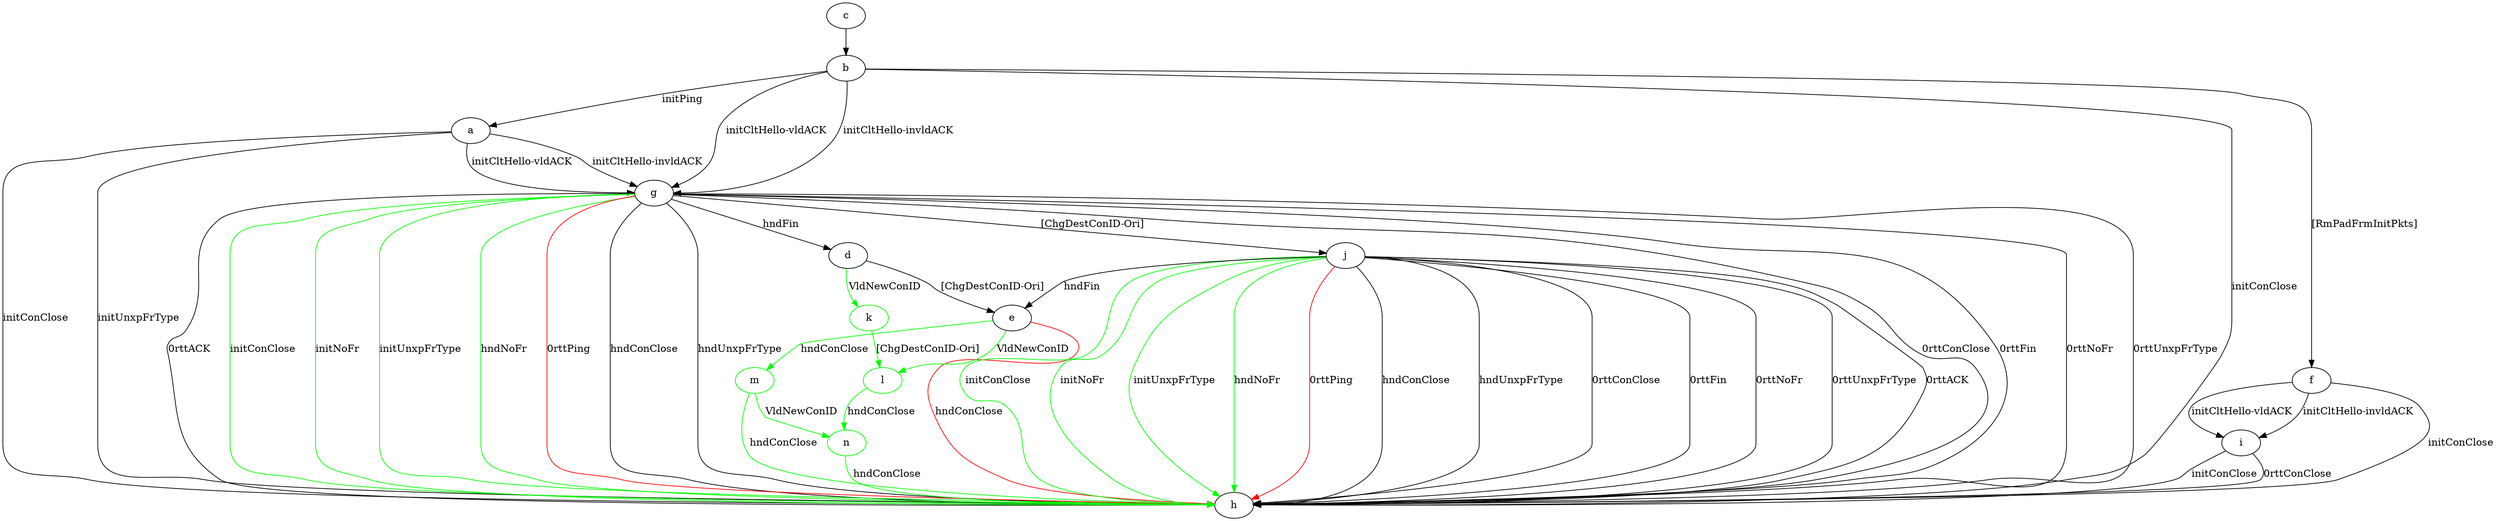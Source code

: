 digraph "" {
	a -> g	[key=0,
		label="initCltHello-vldACK "];
	a -> g	[key=1,
		label="initCltHello-invldACK "];
	a -> h	[key=0,
		label="initConClose "];
	a -> h	[key=1,
		label="initUnxpFrType "];
	b -> a	[key=0,
		label="initPing "];
	b -> f	[key=0,
		label="[RmPadFrmInitPkts] "];
	b -> g	[key=0,
		label="initCltHello-vldACK "];
	b -> g	[key=1,
		label="initCltHello-invldACK "];
	b -> h	[key=0,
		label="initConClose "];
	c -> b	[key=0];
	d -> e	[key=0,
		label="[ChgDestConID-Ori] "];
	k	[color=green];
	d -> k	[key=0,
		color=green,
		label="VldNewConID "];
	e -> h	[key=0,
		color=red,
		label="hndConClose "];
	l	[color=green];
	e -> l	[key=0,
		color=green,
		label="VldNewConID "];
	m	[color=green];
	e -> m	[key=0,
		color=green,
		label="hndConClose "];
	f -> h	[key=0,
		label="initConClose "];
	f -> i	[key=0,
		label="initCltHello-vldACK "];
	f -> i	[key=1,
		label="initCltHello-invldACK "];
	g -> d	[key=0,
		label="hndFin "];
	g -> h	[key=0,
		label="hndConClose "];
	g -> h	[key=1,
		label="hndUnxpFrType "];
	g -> h	[key=2,
		label="0rttConClose "];
	g -> h	[key=3,
		label="0rttFin "];
	g -> h	[key=4,
		label="0rttNoFr "];
	g -> h	[key=5,
		label="0rttUnxpFrType "];
	g -> h	[key=6,
		label="0rttACK "];
	g -> h	[key=7,
		color=green,
		label="initConClose "];
	g -> h	[key=8,
		color=green,
		label="initNoFr "];
	g -> h	[key=9,
		color=green,
		label="initUnxpFrType "];
	g -> h	[key=10,
		color=green,
		label="hndNoFr "];
	g -> h	[key=11,
		color=red,
		label="0rttPing "];
	g -> j	[key=0,
		label="[ChgDestConID-Ori] "];
	i -> h	[key=0,
		label="initConClose "];
	i -> h	[key=1,
		label="0rttConClose "];
	j -> e	[key=0,
		label="hndFin "];
	j -> h	[key=0,
		label="hndConClose "];
	j -> h	[key=1,
		label="hndUnxpFrType "];
	j -> h	[key=2,
		label="0rttConClose "];
	j -> h	[key=3,
		label="0rttFin "];
	j -> h	[key=4,
		label="0rttNoFr "];
	j -> h	[key=5,
		label="0rttUnxpFrType "];
	j -> h	[key=6,
		label="0rttACK "];
	j -> h	[key=7,
		color=green,
		label="initConClose "];
	j -> h	[key=8,
		color=green,
		label="initNoFr "];
	j -> h	[key=9,
		color=green,
		label="initUnxpFrType "];
	j -> h	[key=10,
		color=green,
		label="hndNoFr "];
	j -> h	[key=11,
		color=red,
		label="0rttPing "];
	k -> l	[key=0,
		color=green,
		label="[ChgDestConID-Ori] "];
	n	[color=green];
	l -> n	[key=0,
		color=green,
		label="hndConClose "];
	m -> h	[key=0,
		color=green,
		label="hndConClose "];
	m -> n	[key=0,
		color=green,
		label="VldNewConID "];
	n -> h	[key=0,
		color=green,
		label="hndConClose "];
}
